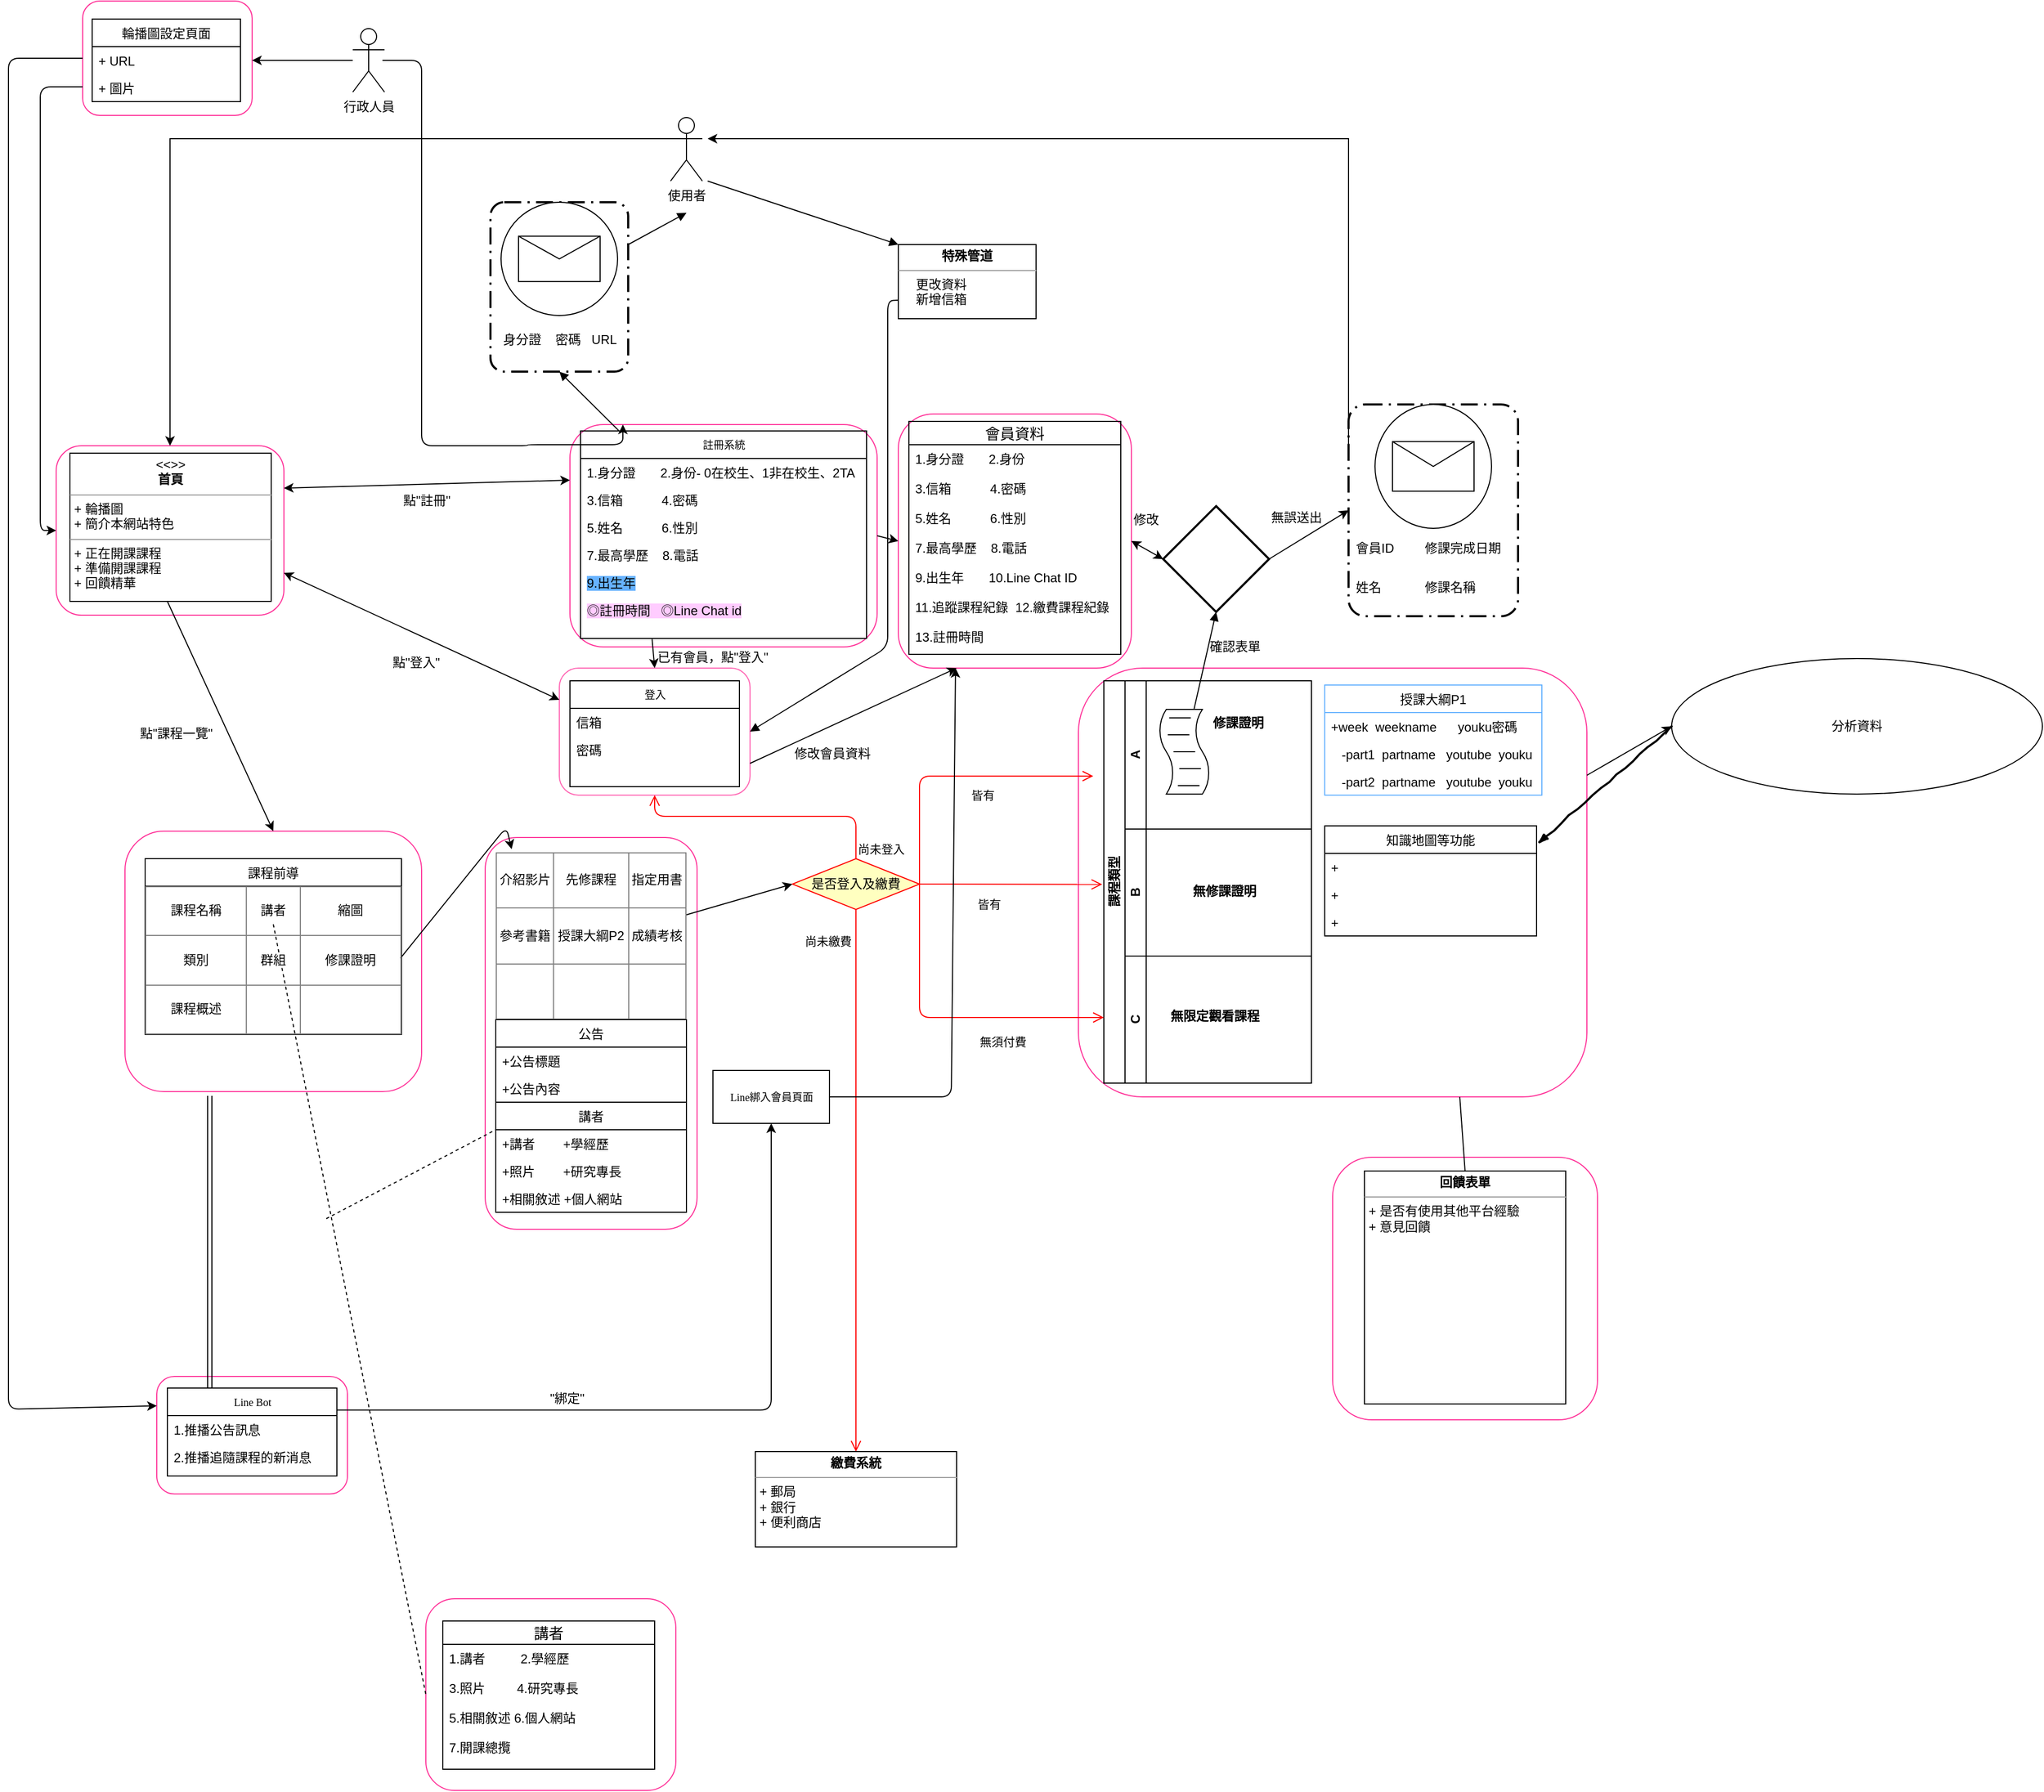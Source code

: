 <mxfile version="10.7.4" type="github"><diagram name="Page-1" id="c4acf3e9-155e-7222-9cf6-157b1a14988f"><mxGraphModel dx="1634" dy="1864" grid="1" gridSize="10" guides="1" tooltips="1" connect="1" arrows="1" fold="1" page="1" pageScale="1" pageWidth="850" pageHeight="1100" background="#ffffff" math="0" shadow="0"><root><mxCell id="0"/><mxCell id="1" parent="0"/><mxCell id="_BcGwgqJEDk_Luy-8QPr-212" value="" style="rounded=1;whiteSpace=wrap;html=1;strokeColor=#FF3399;fillColor=#FFFFFF;" vertex="1" parent="1"><mxGeometry x="850" y="10" width="220" height="240" as="geometry"/></mxCell><mxCell id="_BcGwgqJEDk_Luy-8QPr-211" value="" style="rounded=1;whiteSpace=wrap;html=1;strokeColor=#FF66B3;fillColor=#FFFFFF;" vertex="1" parent="1"><mxGeometry x="530" y="250" width="180" height="120" as="geometry"/></mxCell><mxCell id="_BcGwgqJEDk_Luy-8QPr-194" value="" style="rounded=1;whiteSpace=wrap;html=1;strokeColor=#FF3399;fillColor=#FFFFFF;" vertex="1" parent="1"><mxGeometry x="150" y="919" width="180" height="111" as="geometry"/></mxCell><mxCell id="_BcGwgqJEDk_Luy-8QPr-193" value="" style="rounded=1;whiteSpace=wrap;html=1;strokeColor=#FF3399;fillColor=#FFFFFF;" vertex="1" parent="1"><mxGeometry x="80" y="-380" width="160" height="108" as="geometry"/></mxCell><mxCell id="_BcGwgqJEDk_Luy-8QPr-192" value="" style="rounded=1;whiteSpace=wrap;html=1;strokeColor=#FF3399;fillColor=#FFFFFF;" vertex="1" parent="1"><mxGeometry x="1260" y="712" width="250" height="248" as="geometry"/></mxCell><mxCell id="_BcGwgqJEDk_Luy-8QPr-191" value="" style="rounded=1;whiteSpace=wrap;html=1;strokeColor=#FF3399;fillColor=#FFFFFF;" vertex="1" parent="1"><mxGeometry x="540" y="20" width="290" height="210" as="geometry"/></mxCell><mxCell id="_BcGwgqJEDk_Luy-8QPr-179" value="" style="rounded=1;whiteSpace=wrap;html=1;strokeColor=#FF3399;fillColor=#FFFFFF;" vertex="1" parent="1"><mxGeometry x="55" y="40" width="215" height="160" as="geometry"/></mxCell><mxCell id="_BcGwgqJEDk_Luy-8QPr-178" value="" style="rounded=1;whiteSpace=wrap;html=1;strokeColor=#FF3399;fillColor=#FFFFFF;" vertex="1" parent="1"><mxGeometry x="404" y="1129" width="236" height="181" as="geometry"/></mxCell><mxCell id="_BcGwgqJEDk_Luy-8QPr-172" value="" style="rounded=1;whiteSpace=wrap;html=1;strokeColor=#FF3399;fillColor=#FFFFFF;" vertex="1" parent="1"><mxGeometry x="120" y="404" width="280" height="246" as="geometry"/></mxCell><mxCell id="_BcGwgqJEDk_Luy-8QPr-170" value="" style="rounded=1;whiteSpace=wrap;html=1;strokeColor=#FF3399;fillColor=#FFFFFF;" vertex="1" parent="1"><mxGeometry x="460" y="410" width="200" height="370" as="geometry"/></mxCell><mxCell id="_BcGwgqJEDk_Luy-8QPr-156" value="" style="rounded=1;whiteSpace=wrap;html=1;strokeColor=#FF3399;fillColor=#FFFFFF;" vertex="1" parent="1"><mxGeometry x="1020" y="250" width="480" height="405" as="geometry"/></mxCell><mxCell id="_BcGwgqJEDk_Luy-8QPr-84" style="edgeStyle=orthogonalEdgeStyle;rounded=0;orthogonalLoop=1;jettySize=auto;html=1;exitX=0;exitY=0.25;exitDx=0;exitDy=0;" edge="1" parent="1" source="_BcGwgqJEDk_Luy-8QPr-41"><mxGeometry relative="1" as="geometry"><mxPoint x="670" y="-250" as="targetPoint"/><Array as="points"><mxPoint x="1275" y="-250"/><mxPoint x="670" y="-250"/></Array></mxGeometry></mxCell><mxCell id="_BcGwgqJEDk_Luy-8QPr-41" value="" style="rounded=1;arcSize=10;dashed=1;strokeColor=#000000;fillColor=none;gradientColor=none;dashPattern=8 3 1 3;strokeWidth=2;" vertex="1" parent="1"><mxGeometry x="1275" y="1" width="160" height="200" as="geometry"/></mxCell><mxCell id="17acba5748e5396b-30" value="登入" style="swimlane;html=1;fontStyle=0;childLayout=stackLayout;horizontal=1;startSize=26;fillColor=none;horizontalStack=0;resizeParent=1;resizeLast=0;collapsible=1;marginBottom=0;swimlaneFillColor=#ffffff;rounded=0;shadow=0;comic=0;labelBackgroundColor=none;strokeColor=#000000;strokeWidth=1;fontFamily=Verdana;fontSize=10;fontColor=#000000;align=center;" parent="1" vertex="1"><mxGeometry x="540" y="262" width="160" height="100" as="geometry"/></mxCell><mxCell id="17acba5748e5396b-31" value="信箱" style="text;html=1;strokeColor=none;fillColor=none;align=left;verticalAlign=top;spacingLeft=4;spacingRight=4;whiteSpace=wrap;overflow=hidden;rotatable=0;points=[[0,0.5],[1,0.5]];portConstraint=eastwest;" parent="17acba5748e5396b-30" vertex="1"><mxGeometry y="26" width="160" height="26" as="geometry"/></mxCell><mxCell id="17acba5748e5396b-32" value="密碼" style="text;html=1;strokeColor=none;fillColor=none;align=left;verticalAlign=top;spacingLeft=4;spacingRight=4;whiteSpace=wrap;overflow=hidden;rotatable=0;points=[[0,0.5],[1,0.5]];portConstraint=eastwest;" parent="17acba5748e5396b-30" vertex="1"><mxGeometry y="52" width="160" height="26" as="geometry"/></mxCell><mxCell id="5d2195bd80daf111-5" value="Line Bot" style="swimlane;html=1;fontStyle=0;childLayout=stackLayout;horizontal=1;startSize=26;fillColor=none;horizontalStack=0;resizeParent=1;resizeLast=0;collapsible=1;marginBottom=0;swimlaneFillColor=#ffffff;rounded=0;shadow=0;comic=0;labelBackgroundColor=none;strokeColor=#000000;strokeWidth=1;fontFamily=Verdana;fontSize=10;fontColor=#000000;align=center;" parent="1" vertex="1"><mxGeometry x="160" y="930" width="160" height="83" as="geometry"/></mxCell><mxCell id="5d2195bd80daf111-6" value="1.推播公告訊息" style="text;html=1;strokeColor=none;fillColor=none;align=left;verticalAlign=top;spacingLeft=4;spacingRight=4;whiteSpace=wrap;overflow=hidden;rotatable=0;points=[[0,0.5],[1,0.5]];portConstraint=eastwest;" parent="5d2195bd80daf111-5" vertex="1"><mxGeometry y="26" width="160" height="26" as="geometry"/></mxCell><mxCell id="5d2195bd80daf111-7" value="2.推播追隨課程的新消息" style="text;html=1;strokeColor=none;fillColor=none;align=left;verticalAlign=top;spacingLeft=4;spacingRight=4;whiteSpace=wrap;overflow=hidden;rotatable=0;points=[[0,0.5],[1,0.5]];portConstraint=eastwest;" parent="5d2195bd80daf111-5" vertex="1"><mxGeometry y="52" width="160" height="26" as="geometry"/></mxCell><mxCell id="5d2195bd80daf111-14" value="Line綁入會員頁面&lt;br&gt;" style="html=1;rounded=0;shadow=0;comic=0;labelBackgroundColor=none;strokeColor=#000000;strokeWidth=1;fillColor=#ffffff;fontFamily=Verdana;fontSize=10;fontColor=#000000;align=center;" parent="1" vertex="1"><mxGeometry x="675" y="630" width="110" height="50" as="geometry"/></mxCell><mxCell id="5d2195bd80daf111-15" value="&lt;p style=&quot;margin: 0px ; margin-top: 4px ; text-align: center&quot;&gt;&lt;b&gt;回饋表單&lt;/b&gt;&lt;/p&gt;&lt;hr size=&quot;1&quot;&gt;&lt;p style=&quot;margin: 0px ; margin-left: 4px&quot;&gt;+ 是否有使用其他平台經驗&lt;br&gt;+ 意見回饋&lt;/p&gt;" style="verticalAlign=top;align=left;overflow=fill;fontSize=12;fontFamily=Helvetica;html=1;rounded=0;shadow=0;comic=0;labelBackgroundColor=none;strokeColor=#000000;strokeWidth=1;fillColor=#ffffff;" parent="1" vertex="1"><mxGeometry x="1290" y="725" width="190" height="220" as="geometry"/></mxCell><mxCell id="5d2195bd80daf111-18" value="&lt;p style=&quot;margin: 0px ; margin-top: 4px ; text-align: center&quot;&gt;&lt;i&gt;&amp;lt;&amp;lt;&amp;gt;&amp;gt;&lt;/i&gt;&lt;br&gt;&lt;b&gt;首頁&lt;/b&gt;&lt;/p&gt;&lt;hr size=&quot;1&quot;&gt;&lt;p style=&quot;margin: 0px ; margin-left: 4px&quot;&gt;+ 輪播圖&lt;br&gt;+ 簡介本網站特色&lt;/p&gt;&lt;hr size=&quot;1&quot;&gt;&lt;p style=&quot;margin: 0px ; margin-left: 4px&quot;&gt;+ 正在開課課程&lt;/p&gt;&lt;p style=&quot;margin: 0px ; margin-left: 4px&quot;&gt;+ 準備開課課程&lt;/p&gt;&lt;p style=&quot;margin: 0px ; margin-left: 4px&quot;&gt;+ 回饋精華&lt;/p&gt;" style="verticalAlign=top;align=left;overflow=fill;fontSize=12;fontFamily=Helvetica;html=1;rounded=0;shadow=0;comic=0;labelBackgroundColor=none;strokeColor=#000000;strokeWidth=1;fillColor=#ffffff;" parent="1" vertex="1"><mxGeometry x="68" y="47" width="190" height="140" as="geometry"/></mxCell><mxCell id="JowN_xCWjW7Du_qrKnBl-1" value="註冊系統" style="swimlane;html=1;fontStyle=0;childLayout=stackLayout;horizontal=1;startSize=26;fillColor=none;horizontalStack=0;resizeParent=1;resizeLast=0;collapsible=1;marginBottom=0;swimlaneFillColor=#ffffff;rounded=0;shadow=0;comic=0;labelBackgroundColor=none;strokeColor=#000000;strokeWidth=1;fontFamily=Verdana;fontSize=10;fontColor=#000000;align=center;" parent="1" vertex="1"><mxGeometry x="550" y="26" width="270" height="196" as="geometry"/></mxCell><mxCell id="JowN_xCWjW7Du_qrKnBl-2" value="1.身分證&amp;nbsp; &amp;nbsp; &amp;nbsp; &amp;nbsp;2.身份- 0在校生、1非在校生、2TA&amp;nbsp; &amp;nbsp;&amp;nbsp;" style="text;html=1;strokeColor=none;fillColor=none;align=left;verticalAlign=top;spacingLeft=4;spacingRight=4;whiteSpace=wrap;overflow=hidden;rotatable=0;points=[[0,0.5],[1,0.5]];portConstraint=eastwest;" parent="JowN_xCWjW7Du_qrKnBl-1" vertex="1"><mxGeometry y="26" width="270" height="26" as="geometry"/></mxCell><mxCell id="JowN_xCWjW7Du_qrKnBl-3" value="3.信箱&amp;nbsp; &amp;nbsp; &amp;nbsp; &amp;nbsp; &amp;nbsp; &amp;nbsp;4.密碼" style="text;html=1;strokeColor=none;fillColor=none;align=left;verticalAlign=top;spacingLeft=4;spacingRight=4;whiteSpace=wrap;overflow=hidden;rotatable=0;points=[[0,0.5],[1,0.5]];portConstraint=eastwest;" parent="JowN_xCWjW7Du_qrKnBl-1" vertex="1"><mxGeometry y="52" width="270" height="26" as="geometry"/></mxCell><mxCell id="JowN_xCWjW7Du_qrKnBl-4" value="5.姓名&amp;nbsp; &amp;nbsp; &amp;nbsp; &amp;nbsp; &amp;nbsp; &amp;nbsp;6.性別" style="text;html=1;strokeColor=none;fillColor=none;align=left;verticalAlign=top;spacingLeft=4;spacingRight=4;whiteSpace=wrap;overflow=hidden;rotatable=0;points=[[0,0.5],[1,0.5]];portConstraint=eastwest;" parent="JowN_xCWjW7Du_qrKnBl-1" vertex="1"><mxGeometry y="78" width="270" height="26" as="geometry"/></mxCell><mxCell id="JowN_xCWjW7Du_qrKnBl-5" value="7.最高學歷&amp;nbsp; &amp;nbsp; 8.電話" style="text;html=1;strokeColor=none;fillColor=none;align=left;verticalAlign=top;spacingLeft=4;spacingRight=4;whiteSpace=wrap;overflow=hidden;rotatable=0;points=[[0,0.5],[1,0.5]];portConstraint=eastwest;" parent="JowN_xCWjW7Du_qrKnBl-1" vertex="1"><mxGeometry y="104" width="270" height="26" as="geometry"/></mxCell><mxCell id="JowN_xCWjW7Du_qrKnBl-6" value="&lt;span style=&quot;background-color: rgb(102 , 178 , 255)&quot;&gt;9.出生年&lt;/span&gt;" style="text;html=1;strokeColor=none;fillColor=none;align=left;verticalAlign=top;spacingLeft=4;spacingRight=4;whiteSpace=wrap;overflow=hidden;rotatable=0;points=[[0,0.5],[1,0.5]];portConstraint=eastwest;" parent="JowN_xCWjW7Du_qrKnBl-1" vertex="1"><mxGeometry y="130" width="270" height="26" as="geometry"/></mxCell><mxCell id="_BcGwgqJEDk_Luy-8QPr-115" value="&lt;span style=&quot;background-color: rgb(255 , 204 , 255)&quot;&gt;◎註冊時間&amp;nbsp; &amp;nbsp;◎Line Chat id&lt;/span&gt;" style="text;html=1;strokeColor=none;fillColor=none;align=left;verticalAlign=top;spacingLeft=4;spacingRight=4;whiteSpace=wrap;overflow=hidden;rotatable=0;points=[[0,0.5],[1,0.5]];portConstraint=eastwest;" vertex="1" parent="JowN_xCWjW7Du_qrKnBl-1"><mxGeometry y="156" width="270" height="26" as="geometry"/></mxCell><mxCell id="JowN_xCWjW7Du_qrKnBl-10" value="" style="endArrow=classic;startArrow=classic;html=1;entryX=0;entryY=0.25;entryDx=0;entryDy=0;exitX=1;exitY=0.25;exitDx=0;exitDy=0;" parent="1" source="_BcGwgqJEDk_Luy-8QPr-179" target="_BcGwgqJEDk_Luy-8QPr-191" edge="1"><mxGeometry width="50" height="50" relative="1" as="geometry"><mxPoint x="350" y="80" as="sourcePoint"/><mxPoint x="70" y="1100" as="targetPoint"/></mxGeometry></mxCell><UserObject label="點&quot;註冊&quot;&lt;br&gt;" placeholders="1" name="Variable" id="JowN_xCWjW7Du_qrKnBl-11"><mxCell style="text;html=1;strokeColor=none;fillColor=none;align=center;verticalAlign=middle;whiteSpace=wrap;overflow=hidden;" parent="1" vertex="1"><mxGeometry x="365" y="82" width="80" height="20" as="geometry"/></mxCell></UserObject><mxCell id="JowN_xCWjW7Du_qrKnBl-15" value="" style="endArrow=classic;html=1;exitX=0.25;exitY=1;exitDx=0;exitDy=0;" parent="1" source="JowN_xCWjW7Du_qrKnBl-1" edge="1"><mxGeometry width="50" height="50" relative="1" as="geometry"><mxPoint x="20" y="1150" as="sourcePoint"/><mxPoint x="620" y="250" as="targetPoint"/></mxGeometry></mxCell><mxCell id="JowN_xCWjW7Du_qrKnBl-16" value="已有會員，點&quot;登入&quot;" style="text;html=1;strokeColor=none;fillColor=none;align=center;verticalAlign=middle;whiteSpace=wrap;rounded=0;" parent="1" vertex="1"><mxGeometry x="620" y="230" width="110" height="20" as="geometry"/></mxCell><mxCell id="JowN_xCWjW7Du_qrKnBl-18" value="" style="endArrow=classic;startArrow=classic;html=1;exitX=1;exitY=0.75;exitDx=0;exitDy=0;entryX=0;entryY=0.25;entryDx=0;entryDy=0;" parent="1" source="_BcGwgqJEDk_Luy-8QPr-179" target="_BcGwgqJEDk_Luy-8QPr-211" edge="1"><mxGeometry width="50" height="50" relative="1" as="geometry"><mxPoint x="20" y="1180" as="sourcePoint"/><mxPoint x="70" y="1130" as="targetPoint"/></mxGeometry></mxCell><mxCell id="JowN_xCWjW7Du_qrKnBl-20" value="點&quot;登入&quot;" style="text;html=1;strokeColor=none;fillColor=none;align=center;verticalAlign=middle;whiteSpace=wrap;rounded=0;" parent="1" vertex="1"><mxGeometry x="365" y="235" width="60" height="20" as="geometry"/></mxCell><mxCell id="JowN_xCWjW7Du_qrKnBl-24" value="" style="endArrow=classic;html=1;entryX=0.5;entryY=0;entryDx=0;entryDy=0;" parent="1" target="_BcGwgqJEDk_Luy-8QPr-172" edge="1"><mxGeometry width="50" height="50" relative="1" as="geometry"><mxPoint x="160" y="187" as="sourcePoint"/><mxPoint x="260" y="410" as="targetPoint"/><Array as="points"/></mxGeometry></mxCell><mxCell id="JowN_xCWjW7Du_qrKnBl-25" value="點&quot;課程一覽&quot;" style="text;html=1;strokeColor=none;fillColor=none;align=center;verticalAlign=middle;whiteSpace=wrap;rounded=0;" parent="1" vertex="1"><mxGeometry x="130" y="299.5" width="77" height="24" as="geometry"/></mxCell><mxCell id="nzOvmbvt-JBbvhhhWpB7-2" value="課程類型&lt;br&gt;" style="swimlane;html=1;childLayout=stackLayout;resizeParent=1;resizeParentMax=0;horizontal=0;startSize=20;horizontalStack=0;" parent="1" vertex="1"><mxGeometry x="1044" y="262" width="196" height="380" as="geometry"/></mxCell><mxCell id="nzOvmbvt-JBbvhhhWpB7-3" value="A" style="swimlane;html=1;startSize=20;horizontal=0;" parent="nzOvmbvt-JBbvhhhWpB7-2" vertex="1"><mxGeometry x="20" width="176" height="140" as="geometry"/></mxCell><mxCell id="_BcGwgqJEDk_Luy-8QPr-35" value="" style="shape=mxgraph.bpmn.script_task;html=1;outlineConnect=0;" vertex="1" parent="nzOvmbvt-JBbvhhhWpB7-3"><mxGeometry x="31" y="27" width="50" height="80" as="geometry"/></mxCell><mxCell id="_BcGwgqJEDk_Luy-8QPr-36" value="&lt;b&gt;修課證明&lt;/b&gt;" style="text;html=1;resizable=0;points=[];autosize=1;align=left;verticalAlign=top;spacingTop=-4;" vertex="1" parent="nzOvmbvt-JBbvhhhWpB7-3"><mxGeometry x="81" y="29.5" width="60" height="20" as="geometry"/></mxCell><mxCell id="nzOvmbvt-JBbvhhhWpB7-4" value="B&lt;br&gt;" style="swimlane;html=1;startSize=20;horizontal=0;" parent="nzOvmbvt-JBbvhhhWpB7-2" vertex="1"><mxGeometry x="20" y="140" width="176" height="120" as="geometry"/></mxCell><mxCell id="_BcGwgqJEDk_Luy-8QPr-37" value="&lt;b&gt;無修課證明&lt;/b&gt;" style="text;html=1;" vertex="1" parent="nzOvmbvt-JBbvhhhWpB7-4"><mxGeometry x="62" y="45" width="70" height="30" as="geometry"/></mxCell><mxCell id="nzOvmbvt-JBbvhhhWpB7-5" value="C&lt;br&gt;" style="swimlane;html=1;startSize=20;horizontal=0;" parent="nzOvmbvt-JBbvhhhWpB7-2" vertex="1"><mxGeometry x="20" y="260" width="176" height="120" as="geometry"><mxRectangle x="20" y="240" width="460" height="30" as="alternateBounds"/></mxGeometry></mxCell><mxCell id="_BcGwgqJEDk_Luy-8QPr-38" value="&lt;b&gt;無限定觀看課程&lt;/b&gt;" style="text;html=1;resizable=0;points=[];autosize=1;align=left;verticalAlign=top;spacingTop=-4;" vertex="1" parent="nzOvmbvt-JBbvhhhWpB7-5"><mxGeometry x="41" y="47" width="100" height="20" as="geometry"/></mxCell><mxCell id="_BcGwgqJEDk_Luy-8QPr-1" value="是否登入及繳費" style="rhombus;whiteSpace=wrap;html=1;fillColor=#ffffc0;strokeColor=#ff0000;" vertex="1" parent="1"><mxGeometry x="750" y="430" width="120" height="48" as="geometry"/></mxCell><mxCell id="_BcGwgqJEDk_Luy-8QPr-2" value="尚未登入" style="edgeStyle=orthogonalEdgeStyle;html=1;align=left;verticalAlign=bottom;endArrow=open;endSize=8;strokeColor=#ff0000;exitX=0.5;exitY=0;exitDx=0;exitDy=0;entryX=0.5;entryY=1;entryDx=0;entryDy=0;" edge="1" source="_BcGwgqJEDk_Luy-8QPr-1" parent="1" target="_BcGwgqJEDk_Luy-8QPr-211"><mxGeometry x="-1" relative="1" as="geometry"><mxPoint x="600" y="350" as="targetPoint"/><Array as="points"><mxPoint x="810" y="390"/><mxPoint x="620" y="390"/></Array></mxGeometry></mxCell><mxCell id="_BcGwgqJEDk_Luy-8QPr-3" value="皆有" style="edgeStyle=orthogonalEdgeStyle;html=1;align=left;verticalAlign=top;endArrow=open;endSize=8;strokeColor=#ff0000;entryX=-0.008;entryY=0.506;entryDx=0;entryDy=0;entryPerimeter=0;exitX=1;exitY=0.5;exitDx=0;exitDy=0;" edge="1" source="_BcGwgqJEDk_Luy-8QPr-1" parent="1" target="nzOvmbvt-JBbvhhhWpB7-2"><mxGeometry x="-0.383" y="-6" relative="1" as="geometry"><mxPoint x="90" y="808" as="targetPoint"/><Array as="points"><mxPoint x="870" y="454"/></Array><mxPoint as="offset"/></mxGeometry></mxCell><mxCell id="_BcGwgqJEDk_Luy-8QPr-12" value="" style="endArrow=classic;html=1;entryX=0.25;entryY=0;entryDx=0;entryDy=0;exitX=1;exitY=0.25;exitDx=0;exitDy=0;" edge="1" parent="1"><mxGeometry width="50" height="50" relative="1" as="geometry"><mxPoint x="380" y="524" as="sourcePoint"/><mxPoint x="485" y="421" as="targetPoint"/><Array as="points"><mxPoint x="480" y="400"/></Array></mxGeometry></mxCell><mxCell id="_BcGwgqJEDk_Luy-8QPr-17" value="" style="edgeStyle=segmentEdgeStyle;endArrow=classic;html=1;exitX=1;exitY=0.25;exitDx=0;exitDy=0;entryX=0.5;entryY=1;entryDx=0;entryDy=0;" edge="1" parent="1" source="5d2195bd80daf111-5" target="5d2195bd80daf111-14"><mxGeometry width="50" height="50" relative="1" as="geometry"><mxPoint x="70" y="1630" as="sourcePoint"/><mxPoint x="120" y="1580" as="targetPoint"/></mxGeometry></mxCell><mxCell id="_BcGwgqJEDk_Luy-8QPr-18" value="&quot;綁定&quot;" style="text;html=1;strokeColor=none;fillColor=none;align=center;verticalAlign=middle;whiteSpace=wrap;rounded=0;" vertex="1" parent="1"><mxGeometry x="515" y="930" width="45" height="20" as="geometry"/></mxCell><mxCell id="_BcGwgqJEDk_Luy-8QPr-21" value="" style="shape=link;html=1;entryX=0.25;entryY=0;entryDx=0;entryDy=0;" edge="1" parent="1" target="5d2195bd80daf111-5"><mxGeometry width="100" relative="1" as="geometry"><mxPoint x="200" y="654" as="sourcePoint"/><mxPoint x="170" y="1580" as="targetPoint"/></mxGeometry></mxCell><mxCell id="_BcGwgqJEDk_Luy-8QPr-24" value="" style="endArrow=classic;html=1;exitX=1;exitY=0.25;exitDx=0;exitDy=0;entryX=0;entryY=0.5;entryDx=0;entryDy=0;" edge="1" parent="1" target="_BcGwgqJEDk_Luy-8QPr-1"><mxGeometry width="50" height="50" relative="1" as="geometry"><mxPoint x="650" y="483" as="sourcePoint"/><mxPoint x="1450" y="452" as="targetPoint"/></mxGeometry></mxCell><mxCell id="_BcGwgqJEDk_Luy-8QPr-34" value="" style="shape=mxgraph.bpmn.shape;html=1;verticalLabelPosition=bottom;labelBackgroundColor=#ffffff;verticalAlign=top;align=center;perimeter=ellipsePerimeter;outlineConnect=0;outline=eventInt;symbol=message;" vertex="1" parent="1"><mxGeometry x="1300" y="1" width="110" height="117" as="geometry"/></mxCell><mxCell id="_BcGwgqJEDk_Luy-8QPr-39" value="" style="endArrow=block;endFill=1;endSize=6;html=1;entryX=0.5;entryY=1;entryDx=0;entryDy=0;entryPerimeter=0;" edge="1" parent="1" source="_BcGwgqJEDk_Luy-8QPr-35" target="_BcGwgqJEDk_Luy-8QPr-61"><mxGeometry width="100" relative="1" as="geometry"><mxPoint x="680" y="880" as="sourcePoint"/><mxPoint x="1160" y="200" as="targetPoint"/></mxGeometry></mxCell><mxCell id="_BcGwgqJEDk_Luy-8QPr-40" value="會員ID&lt;br&gt;" style="text;html=1;resizable=0;points=[];autosize=1;align=left;verticalAlign=top;spacingTop=-4;" vertex="1" parent="1"><mxGeometry x="1280" y="127" width="50" height="20" as="geometry"/></mxCell><mxCell id="_BcGwgqJEDk_Luy-8QPr-42" value="姓名" style="text;html=1;resizable=0;points=[];autosize=1;align=left;verticalAlign=top;spacingTop=-4;" vertex="1" parent="1"><mxGeometry x="1280" y="164" width="40" height="20" as="geometry"/></mxCell><mxCell id="_BcGwgqJEDk_Luy-8QPr-43" value="修課完成日期" style="text;html=1;resizable=0;points=[];autosize=1;align=left;verticalAlign=top;spacingTop=-4;" vertex="1" parent="1"><mxGeometry x="1345" y="127" width="90" height="20" as="geometry"/></mxCell><mxCell id="_BcGwgqJEDk_Luy-8QPr-44" value="修課名稱" style="text;html=1;resizable=0;points=[];autosize=1;align=left;verticalAlign=top;spacingTop=-4;" vertex="1" parent="1"><mxGeometry x="1345" y="164" width="60" height="20" as="geometry"/></mxCell><mxCell id="_BcGwgqJEDk_Luy-8QPr-45" value="尚未繳費" style="edgeStyle=orthogonalEdgeStyle;html=1;align=left;verticalAlign=top;endArrow=open;endSize=8;strokeColor=#ff0000;exitX=0.5;exitY=1;exitDx=0;exitDy=0;entryX=0.5;entryY=0;entryDx=0;entryDy=0;" edge="1" parent="1" source="_BcGwgqJEDk_Luy-8QPr-1" target="_BcGwgqJEDk_Luy-8QPr-49"><mxGeometry x="-0.935" y="-50" relative="1" as="geometry"><mxPoint x="810" y="752" as="targetPoint"/><mxPoint x="880" y="454" as="sourcePoint"/><mxPoint as="offset"/></mxGeometry></mxCell><mxCell id="_BcGwgqJEDk_Luy-8QPr-47" value="無須付費" style="edgeStyle=orthogonalEdgeStyle;html=1;align=left;verticalAlign=top;endArrow=open;endSize=8;strokeColor=#ff0000;exitX=1;exitY=0.5;exitDx=0;exitDy=0;" edge="1" parent="1" source="_BcGwgqJEDk_Luy-8QPr-1" target="nzOvmbvt-JBbvhhhWpB7-2"><mxGeometry x="-0.131" y="51" relative="1" as="geometry"><mxPoint x="840" y="590" as="targetPoint"/><mxPoint x="880" y="454" as="sourcePoint"/><Array as="points"><mxPoint x="870" y="580"/></Array><mxPoint x="50" y="61" as="offset"/></mxGeometry></mxCell><mxCell id="_BcGwgqJEDk_Luy-8QPr-48" value="皆有" style="edgeStyle=orthogonalEdgeStyle;html=1;align=left;verticalAlign=top;endArrow=open;endSize=8;strokeColor=#ff0000;exitX=1;exitY=0.5;exitDx=0;exitDy=0;" edge="1" parent="1" source="_BcGwgqJEDk_Luy-8QPr-1"><mxGeometry x="0.122" y="-5" relative="1" as="geometry"><mxPoint x="1034" y="352" as="targetPoint"/><mxPoint x="880" y="454" as="sourcePoint"/><Array as="points"><mxPoint x="870" y="352"/><mxPoint x="1034" y="352"/></Array><mxPoint as="offset"/></mxGeometry></mxCell><mxCell id="_BcGwgqJEDk_Luy-8QPr-49" value="&lt;p style=&quot;margin: 0px ; margin-top: 4px ; text-align: center&quot;&gt;&lt;b&gt;繳費系統&lt;/b&gt;&lt;/p&gt;&lt;hr size=&quot;1&quot;&gt;&lt;p style=&quot;margin: 0px ; margin-left: 4px&quot;&gt;+ 郵局&lt;br&gt;+ 銀行&lt;/p&gt;&lt;p style=&quot;margin: 0px ; margin-left: 4px&quot;&gt;+ 便利商店&lt;br&gt;&lt;br&gt;&lt;/p&gt;" style="verticalAlign=top;align=left;overflow=fill;fontSize=12;fontFamily=Helvetica;html=1;" vertex="1" parent="1"><mxGeometry x="715" y="990" width="190" height="90" as="geometry"/></mxCell><mxCell id="_BcGwgqJEDk_Luy-8QPr-57" value="確認表單" style="text;html=1;resizable=0;points=[];autosize=1;align=left;verticalAlign=top;spacingTop=-4;" vertex="1" parent="1"><mxGeometry x="1142" y="220" width="60" height="20" as="geometry"/></mxCell><mxCell id="_BcGwgqJEDk_Luy-8QPr-61" value="" style="strokeWidth=2;html=1;shape=mxgraph.flowchart.decision;whiteSpace=wrap;" vertex="1" parent="1"><mxGeometry x="1100" y="97" width="100" height="100" as="geometry"/></mxCell><mxCell id="_BcGwgqJEDk_Luy-8QPr-62" value="" style="endArrow=classic;startArrow=classic;html=1;entryX=0;entryY=0.5;entryDx=0;entryDy=0;entryPerimeter=0;exitX=1;exitY=0.5;exitDx=0;exitDy=0;" edge="1" parent="1" source="_BcGwgqJEDk_Luy-8QPr-212" target="_BcGwgqJEDk_Luy-8QPr-61"><mxGeometry width="50" height="50" relative="1" as="geometry"><mxPoint x="1090" y="50" as="sourcePoint"/><mxPoint x="680" y="880" as="targetPoint"/></mxGeometry></mxCell><mxCell id="_BcGwgqJEDk_Luy-8QPr-63" value="會員資料" style="swimlane;fontStyle=0;childLayout=stackLayout;horizontal=1;startSize=22;fillColor=none;horizontalStack=0;resizeParent=1;resizeParentMax=0;resizeLast=0;collapsible=1;marginBottom=0;swimlaneFillColor=#ffffff;align=center;fontSize=14;" vertex="1" parent="1"><mxGeometry x="860" y="17" width="200" height="220" as="geometry"/></mxCell><mxCell id="_BcGwgqJEDk_Luy-8QPr-65" value="1.身分證       2.身份&#10;&#10;3.信箱           4.密碼&#10;&#10;5.姓名           6.性別&#10;&#10;7.最高學歷    8.電話&#10;&#10;9.出生年       10.Line Chat ID&#10;&#10;11.追蹤課程紀錄  12.繳費課程紀錄&#10;&#10;13.註冊時間&#10;" style="text;strokeColor=none;fillColor=none;spacingLeft=4;spacingRight=4;overflow=hidden;rotatable=0;points=[[0,0.5],[1,0.5]];portConstraint=eastwest;fontSize=12;" vertex="1" parent="_BcGwgqJEDk_Luy-8QPr-63"><mxGeometry y="22" width="200" height="198" as="geometry"/></mxCell><mxCell id="_BcGwgqJEDk_Luy-8QPr-69" value="修改" style="text;html=1;resizable=0;points=[];autosize=1;align=left;verticalAlign=top;spacingTop=-4;" vertex="1" parent="1"><mxGeometry x="1070" y="100" width="40" height="20" as="geometry"/></mxCell><mxCell id="_BcGwgqJEDk_Luy-8QPr-71" value="" style="endArrow=classic;html=1;exitX=1;exitY=0.5;exitDx=0;exitDy=0;exitPerimeter=0;entryX=0;entryY=0.5;entryDx=0;entryDy=0;" edge="1" parent="1" source="_BcGwgqJEDk_Luy-8QPr-61" target="_BcGwgqJEDk_Luy-8QPr-41"><mxGeometry width="50" height="50" relative="1" as="geometry"><mxPoint x="240" y="930" as="sourcePoint"/><mxPoint x="290" y="880" as="targetPoint"/></mxGeometry></mxCell><mxCell id="_BcGwgqJEDk_Luy-8QPr-72" value="無誤送出" style="text;html=1;resizable=0;points=[];autosize=1;align=left;verticalAlign=top;spacingTop=-4;" vertex="1" parent="1"><mxGeometry x="1200" y="98" width="60" height="20" as="geometry"/></mxCell><mxCell id="_BcGwgqJEDk_Luy-8QPr-82" style="edgeStyle=orthogonalEdgeStyle;rounded=0;orthogonalLoop=1;jettySize=auto;html=1;exitX=0;exitY=0.333;exitDx=0;exitDy=0;exitPerimeter=0;entryX=0.5;entryY=0;entryDx=0;entryDy=0;" edge="1" parent="1" source="_BcGwgqJEDk_Luy-8QPr-73" target="_BcGwgqJEDk_Luy-8QPr-179"><mxGeometry relative="1" as="geometry"><mxPoint x="635" y="-200" as="sourcePoint"/><mxPoint x="240" y="-50" as="targetPoint"/><Array as="points"><mxPoint x="163" y="-250"/></Array></mxGeometry></mxCell><mxCell id="_BcGwgqJEDk_Luy-8QPr-73" value="使用者" style="shape=umlActor;verticalLabelPosition=bottom;labelBackgroundColor=#ffffff;verticalAlign=top;html=1;outlineConnect=0;" vertex="1" parent="1"><mxGeometry x="635" y="-270" width="30" height="60" as="geometry"/></mxCell><mxCell id="_BcGwgqJEDk_Luy-8QPr-96" value="" style="edgeStyle=orthogonalEdgeStyle;rounded=0;orthogonalLoop=1;jettySize=auto;html=1;" edge="1" parent="1" source="_BcGwgqJEDk_Luy-8QPr-85"><mxGeometry relative="1" as="geometry"><mxPoint x="240" y="-324" as="targetPoint"/></mxGeometry></mxCell><mxCell id="_BcGwgqJEDk_Luy-8QPr-85" value="行政人員" style="shape=umlActor;verticalLabelPosition=bottom;labelBackgroundColor=#ffffff;verticalAlign=top;html=1;" vertex="1" parent="1"><mxGeometry x="335" y="-354" width="30" height="60" as="geometry"/></mxCell><mxCell id="_BcGwgqJEDk_Luy-8QPr-88" value="輪播圖設定頁面" style="swimlane;fontStyle=0;childLayout=stackLayout;horizontal=1;startSize=26;fillColor=none;horizontalStack=0;resizeParent=1;resizeParentMax=0;resizeLast=0;collapsible=1;marginBottom=0;" vertex="1" parent="1"><mxGeometry x="89" y="-363" width="140" height="78" as="geometry"/></mxCell><mxCell id="_BcGwgqJEDk_Luy-8QPr-90" value="+ URL" style="text;strokeColor=none;fillColor=none;align=left;verticalAlign=top;spacingLeft=4;spacingRight=4;overflow=hidden;rotatable=0;points=[[0,0.5],[1,0.5]];portConstraint=eastwest;" vertex="1" parent="_BcGwgqJEDk_Luy-8QPr-88"><mxGeometry y="26" width="140" height="26" as="geometry"/></mxCell><mxCell id="_BcGwgqJEDk_Luy-8QPr-91" value="+ 圖片" style="text;strokeColor=none;fillColor=none;align=left;verticalAlign=top;spacingLeft=4;spacingRight=4;overflow=hidden;rotatable=0;points=[[0,0.5],[1,0.5]];portConstraint=eastwest;" vertex="1" parent="_BcGwgqJEDk_Luy-8QPr-88"><mxGeometry y="52" width="140" height="26" as="geometry"/></mxCell><mxCell id="_BcGwgqJEDk_Luy-8QPr-101" value="" style="edgeStyle=elbowEdgeStyle;endArrow=classic;html=1;exitX=0;exitY=0.75;exitDx=0;exitDy=0;entryX=0;entryY=0.5;entryDx=0;entryDy=0;" edge="1" parent="1" source="_BcGwgqJEDk_Luy-8QPr-193" target="_BcGwgqJEDk_Luy-8QPr-179"><mxGeometry width="50" height="50" relative="1" as="geometry"><mxPoint x="18" y="-304" as="sourcePoint"/><mxPoint x="40" y="82" as="targetPoint"/><Array as="points"><mxPoint x="40" y="-130"/></Array></mxGeometry></mxCell><mxCell id="_BcGwgqJEDk_Luy-8QPr-103" value="" style="edgeStyle=segmentEdgeStyle;endArrow=classic;html=1;" edge="1" parent="1"><mxGeometry width="50" height="50" relative="1" as="geometry"><mxPoint x="363" y="-324" as="sourcePoint"/><mxPoint x="590" y="20" as="targetPoint"/><Array as="points"><mxPoint x="400" y="-324"/><mxPoint x="400" y="40"/><mxPoint x="500" y="40"/><mxPoint x="500" y="39"/></Array></mxGeometry></mxCell><mxCell id="_BcGwgqJEDk_Luy-8QPr-104" value="" style="rounded=1;arcSize=10;dashed=1;strokeColor=#000000;fillColor=none;gradientColor=none;dashPattern=8 3 1 3;strokeWidth=2;" vertex="1" parent="1"><mxGeometry x="465" y="-190" width="130" height="160" as="geometry"/></mxCell><mxCell id="_BcGwgqJEDk_Luy-8QPr-105" value="" style="shape=mxgraph.bpmn.shape;html=1;verticalLabelPosition=bottom;labelBackgroundColor=#ffffff;verticalAlign=top;align=center;perimeter=ellipsePerimeter;outlineConnect=0;outline=eventInt;symbol=message;" vertex="1" parent="1"><mxGeometry x="475" y="-190" width="110" height="107" as="geometry"/></mxCell><mxCell id="_BcGwgqJEDk_Luy-8QPr-108" value="" style="endArrow=block;endFill=1;endSize=6;html=1;exitX=1;exitY=0.25;exitDx=0;exitDy=0;" edge="1" parent="1" source="_BcGwgqJEDk_Luy-8QPr-104"><mxGeometry width="100" relative="1" as="geometry"><mxPoint x="160" y="1100" as="sourcePoint"/><mxPoint x="650" y="-180" as="targetPoint"/></mxGeometry></mxCell><mxCell id="_BcGwgqJEDk_Luy-8QPr-109" value="身分證&amp;nbsp; &amp;nbsp; 密碼&amp;nbsp; &amp;nbsp;URL" style="text;html=1;resizable=0;points=[];autosize=1;align=left;verticalAlign=top;spacingTop=-4;" vertex="1" parent="1"><mxGeometry x="475" y="-70" width="120" height="20" as="geometry"/></mxCell><mxCell id="_BcGwgqJEDk_Luy-8QPr-110" value="" style="endArrow=block;endFill=1;endSize=6;html=1;entryX=0.5;entryY=1;entryDx=0;entryDy=0;" edge="1" parent="1" source="JowN_xCWjW7Du_qrKnBl-1" target="_BcGwgqJEDk_Luy-8QPr-104"><mxGeometry width="100" relative="1" as="geometry"><mxPoint x="500" y="40" as="sourcePoint"/><mxPoint x="260" y="1100" as="targetPoint"/></mxGeometry></mxCell><mxCell id="_BcGwgqJEDk_Luy-8QPr-111" value="" style="endArrow=block;endFill=1;endSize=6;html=1;" edge="1" parent="1"><mxGeometry width="100" relative="1" as="geometry"><mxPoint x="670" y="-210" as="sourcePoint"/><mxPoint x="850" y="-150" as="targetPoint"/></mxGeometry></mxCell><mxCell id="_BcGwgqJEDk_Luy-8QPr-112" value="&lt;p style=&quot;margin: 0px ; margin-top: 4px ; text-align: center&quot;&gt;&lt;b&gt;特殊管道&lt;/b&gt;&lt;/p&gt;&lt;hr size=&quot;1&quot;&gt;&lt;div style=&quot;height: 2px&quot;&gt;&amp;nbsp; &amp;nbsp; &amp;nbsp;更改資料&lt;/div&gt;&lt;div style=&quot;height: 2px&quot;&gt;&lt;br&gt;&lt;/div&gt;&lt;div style=&quot;height: 2px&quot;&gt;&lt;br&gt;&lt;/div&gt;&lt;div style=&quot;height: 2px&quot;&gt;&lt;br&gt;&lt;/div&gt;&lt;div style=&quot;height: 2px&quot;&gt;&lt;br&gt;&lt;/div&gt;&lt;div style=&quot;height: 2px&quot;&gt;&lt;br&gt;&lt;/div&gt;&lt;div style=&quot;height: 2px&quot;&gt;&lt;br&gt;&lt;/div&gt;&lt;div style=&quot;height: 2px&quot;&gt;&amp;nbsp; &amp;nbsp; &amp;nbsp;新增信箱&lt;/div&gt;" style="verticalAlign=top;align=left;overflow=fill;fontSize=12;fontFamily=Helvetica;html=1;" vertex="1" parent="1"><mxGeometry x="850" y="-150" width="130" height="70" as="geometry"/></mxCell><mxCell id="_BcGwgqJEDk_Luy-8QPr-113" value="" style="endArrow=block;endFill=1;endSize=6;html=1;exitX=0;exitY=0.75;exitDx=0;exitDy=0;entryX=1;entryY=0.5;entryDx=0;entryDy=0;" edge="1" parent="1" source="_BcGwgqJEDk_Luy-8QPr-112" target="_BcGwgqJEDk_Luy-8QPr-211"><mxGeometry width="100" relative="1" as="geometry"><mxPoint x="160" y="1100" as="sourcePoint"/><mxPoint x="700" y="276" as="targetPoint"/><Array as="points"><mxPoint x="840" y="-97"/><mxPoint x="840" y="70"/><mxPoint x="840" y="230"/></Array></mxGeometry></mxCell><mxCell id="_BcGwgqJEDk_Luy-8QPr-143" value="&lt;table border=&quot;1&quot; width=&quot;100%&quot; style=&quot;width: 100% ; height: 100% ; border-collapse: collapse&quot;&gt;&lt;tbody&gt;&lt;tr&gt;&lt;td align=&quot;center&quot;&gt;介紹影片&lt;/td&gt;&lt;td align=&quot;center&quot;&gt;先修課程&lt;/td&gt;&lt;td align=&quot;center&quot;&gt;指定用書&lt;/td&gt;&lt;/tr&gt;&lt;tr&gt;&lt;td align=&quot;center&quot;&gt;參考書籍&lt;/td&gt;&lt;td align=&quot;center&quot;&gt;授課大綱P2&lt;/td&gt;&lt;td align=&quot;center&quot;&gt;成績考核&lt;/td&gt;&lt;/tr&gt;&lt;tr&gt;&lt;td align=&quot;center&quot;&gt;&lt;br&gt;&lt;/td&gt;&lt;td align=&quot;center&quot;&gt;&lt;br&gt;&lt;/td&gt;&lt;td align=&quot;center&quot;&gt;&lt;br&gt;&lt;/td&gt;&lt;/tr&gt;&lt;/tbody&gt;&lt;/table&gt;" style="text;html=1;strokeColor=none;fillColor=none;overflow=fill;" vertex="1" parent="1"><mxGeometry x="470" y="424" width="180" height="158" as="geometry"/></mxCell><mxCell id="_BcGwgqJEDk_Luy-8QPr-144" value="公告" style="swimlane;fontStyle=0;childLayout=stackLayout;horizontal=1;startSize=26;fillColor=none;horizontalStack=0;resizeParent=1;resizeParentMax=0;resizeLast=0;collapsible=1;marginBottom=0;strokeColor=#000000;" vertex="1" parent="1"><mxGeometry x="470" y="582" width="180" height="182" as="geometry"/></mxCell><mxCell id="_BcGwgqJEDk_Luy-8QPr-145" value="+公告標題" style="text;strokeColor=none;fillColor=none;align=left;verticalAlign=top;spacingLeft=4;spacingRight=4;overflow=hidden;rotatable=0;points=[[0,0.5],[1,0.5]];portConstraint=eastwest;" vertex="1" parent="_BcGwgqJEDk_Luy-8QPr-144"><mxGeometry y="26" width="180" height="26" as="geometry"/></mxCell><mxCell id="_BcGwgqJEDk_Luy-8QPr-146" value="+公告內容" style="text;strokeColor=none;fillColor=none;align=left;verticalAlign=top;spacingLeft=4;spacingRight=4;overflow=hidden;rotatable=0;points=[[0,0.5],[1,0.5]];portConstraint=eastwest;" vertex="1" parent="_BcGwgqJEDk_Luy-8QPr-144"><mxGeometry y="52" width="180" height="26" as="geometry"/></mxCell><mxCell id="_BcGwgqJEDk_Luy-8QPr-161" value="講者" style="swimlane;fontStyle=0;childLayout=stackLayout;horizontal=1;startSize=26;fillColor=none;horizontalStack=0;resizeParent=1;resizeParentMax=0;resizeLast=0;collapsible=1;marginBottom=0;strokeColor=#000000;" vertex="1" parent="_BcGwgqJEDk_Luy-8QPr-144"><mxGeometry y="78" width="180" height="104" as="geometry"/></mxCell><mxCell id="_BcGwgqJEDk_Luy-8QPr-162" value="+講者        +學經歷" style="text;strokeColor=none;fillColor=none;align=left;verticalAlign=top;spacingLeft=4;spacingRight=4;overflow=hidden;rotatable=0;points=[[0,0.5],[1,0.5]];portConstraint=eastwest;" vertex="1" parent="_BcGwgqJEDk_Luy-8QPr-161"><mxGeometry y="26" width="180" height="26" as="geometry"/></mxCell><mxCell id="_BcGwgqJEDk_Luy-8QPr-163" value="+照片        +研究專長" style="text;strokeColor=none;fillColor=none;align=left;verticalAlign=top;spacingLeft=4;spacingRight=4;overflow=hidden;rotatable=0;points=[[0,0.5],[1,0.5]];portConstraint=eastwest;" vertex="1" parent="_BcGwgqJEDk_Luy-8QPr-161"><mxGeometry y="52" width="180" height="26" as="geometry"/></mxCell><mxCell id="_BcGwgqJEDk_Luy-8QPr-164" value="+相關敘述 +個人網站" style="text;strokeColor=none;fillColor=none;align=left;verticalAlign=top;spacingLeft=4;spacingRight=4;overflow=hidden;rotatable=0;points=[[0,0.5],[1,0.5]];portConstraint=eastwest;" vertex="1" parent="_BcGwgqJEDk_Luy-8QPr-161"><mxGeometry y="78" width="180" height="26" as="geometry"/></mxCell><mxCell id="_BcGwgqJEDk_Luy-8QPr-150" value="授課大綱P1" style="swimlane;fontStyle=0;childLayout=stackLayout;horizontal=1;startSize=26;fillColor=none;horizontalStack=0;resizeParent=1;resizeParentMax=0;resizeLast=0;collapsible=1;marginBottom=0;strokeColor=#66B2FF;" vertex="1" parent="1"><mxGeometry x="1252.5" y="266" width="205" height="104" as="geometry"/></mxCell><mxCell id="_BcGwgqJEDk_Luy-8QPr-151" value="+week  weekname      youku密碼" style="text;strokeColor=none;fillColor=none;align=left;verticalAlign=top;spacingLeft=4;spacingRight=4;overflow=hidden;rotatable=0;points=[[0,0.5],[1,0.5]];portConstraint=eastwest;" vertex="1" parent="_BcGwgqJEDk_Luy-8QPr-150"><mxGeometry y="26" width="205" height="26" as="geometry"/></mxCell><mxCell id="_BcGwgqJEDk_Luy-8QPr-152" value="   -part1  partname   youtube  youku" style="text;strokeColor=none;fillColor=none;align=left;verticalAlign=top;spacingLeft=4;spacingRight=4;overflow=hidden;rotatable=0;points=[[0,0.5],[1,0.5]];portConstraint=eastwest;" vertex="1" parent="_BcGwgqJEDk_Luy-8QPr-150"><mxGeometry y="52" width="205" height="26" as="geometry"/></mxCell><mxCell id="_BcGwgqJEDk_Luy-8QPr-153" value="   -part2  partname   youtube  youku" style="text;strokeColor=none;fillColor=none;align=left;verticalAlign=top;spacingLeft=4;spacingRight=4;overflow=hidden;rotatable=0;points=[[0,0.5],[1,0.5]];portConstraint=eastwest;" vertex="1" parent="_BcGwgqJEDk_Luy-8QPr-150"><mxGeometry y="78" width="205" height="26" as="geometry"/></mxCell><mxCell id="_BcGwgqJEDk_Luy-8QPr-165" value="講者" style="swimlane;fontStyle=0;childLayout=stackLayout;horizontal=1;startSize=22;fillColor=none;horizontalStack=0;resizeParent=1;resizeParentMax=0;resizeLast=0;collapsible=1;marginBottom=0;swimlaneFillColor=#ffffff;align=center;fontSize=14;" vertex="1" parent="1"><mxGeometry x="420" y="1150" width="200" height="140" as="geometry"/></mxCell><mxCell id="_BcGwgqJEDk_Luy-8QPr-166" value="1.講者          2.學經歷&#10;&#10;3.照片         4.研究專長&#10;&#10;5.相關敘述 6.個人網站&#10;&#10;7.開課總攬&#10;&#10;" style="text;strokeColor=none;fillColor=none;spacingLeft=4;spacingRight=4;overflow=hidden;rotatable=0;points=[[0,0.5],[1,0.5]];portConstraint=eastwest;fontSize=12;" vertex="1" parent="_BcGwgqJEDk_Luy-8QPr-165"><mxGeometry y="22" width="200" height="118" as="geometry"/></mxCell><mxCell id="_BcGwgqJEDk_Luy-8QPr-167" value="" style="endArrow=none;dashed=1;html=1;entryX=0;entryY=0.5;entryDx=0;entryDy=0;exitX=0.5;exitY=0.257;exitDx=0;exitDy=0;exitPerimeter=0;" edge="1" parent="1" source="_BcGwgqJEDk_Luy-8QPr-140" target="_BcGwgqJEDk_Luy-8QPr-178"><mxGeometry width="50" height="50" relative="1" as="geometry"><mxPoint x="555" y="480" as="sourcePoint"/><mxPoint x="480" y="1100" as="targetPoint"/><Array as="points"/></mxGeometry></mxCell><mxCell id="_BcGwgqJEDk_Luy-8QPr-168" value="" style="endArrow=none;dashed=1;html=1;entryX=0;entryY=0.25;entryDx=0;entryDy=0;" edge="1" parent="1" target="_BcGwgqJEDk_Luy-8QPr-161"><mxGeometry width="50" height="50" relative="1" as="geometry"><mxPoint x="310" y="770" as="sourcePoint"/><mxPoint x="480" y="1100" as="targetPoint"/></mxGeometry></mxCell><mxCell id="_BcGwgqJEDk_Luy-8QPr-169" value="" style="endArrow=none;html=1;exitX=0.75;exitY=1;exitDx=0;exitDy=0;entryX=0.5;entryY=0;entryDx=0;entryDy=0;" edge="1" parent="1" source="_BcGwgqJEDk_Luy-8QPr-156" target="5d2195bd80daf111-15"><mxGeometry width="50" height="50" relative="1" as="geometry"><mxPoint x="350" y="1360" as="sourcePoint"/><mxPoint x="400" y="1310" as="targetPoint"/></mxGeometry></mxCell><mxCell id="_BcGwgqJEDk_Luy-8QPr-157" value="課程前導" style="swimlane;fontStyle=0;childLayout=stackLayout;horizontal=1;startSize=26;fillColor=none;horizontalStack=0;resizeParent=1;resizeParentMax=0;resizeLast=0;collapsible=1;marginBottom=0;strokeColor=#000000;" vertex="1" parent="1"><mxGeometry x="139" y="430" width="242" height="166" as="geometry"/></mxCell><mxCell id="_BcGwgqJEDk_Luy-8QPr-140" value="&lt;table border=&quot;1&quot; width=&quot;100%&quot; style=&quot;width: 100% ; height: 100% ; border-collapse: collapse&quot;&gt;&lt;tbody&gt;&lt;tr&gt;&lt;td align=&quot;center&quot;&gt;&lt;span style=&quot;background-color: rgb(255 , 255 , 255)&quot;&gt;課程名稱&lt;/span&gt;&lt;/td&gt;&lt;td align=&quot;center&quot;&gt;&lt;span style=&quot;background-color: rgb(255 , 255 , 255)&quot;&gt;講者&lt;/span&gt;&lt;/td&gt;&lt;td align=&quot;center&quot;&gt;&lt;span style=&quot;background-color: rgb(255 , 255 , 255)&quot;&gt;縮圖&lt;/span&gt;&lt;/td&gt;&lt;/tr&gt;&lt;tr&gt;&lt;td align=&quot;center&quot;&gt;&lt;span style=&quot;background-color: rgb(255 , 255 , 255)&quot;&gt;類別&lt;/span&gt;&lt;/td&gt;&lt;td align=&quot;center&quot;&gt;&lt;span style=&quot;background-color: rgb(255 , 255 , 255)&quot;&gt;群組&lt;/span&gt;&lt;/td&gt;&lt;td align=&quot;center&quot;&gt;&lt;span style=&quot;background-color: rgb(255 , 255 , 255)&quot;&gt;修課證明&lt;/span&gt;&lt;/td&gt;&lt;/tr&gt;&lt;tr&gt;&lt;td align=&quot;center&quot;&gt;&lt;span style=&quot;background-color: rgb(255 , 255 , 255)&quot;&gt;課程概述&lt;/span&gt;&lt;/td&gt;&lt;td align=&quot;center&quot;&gt;&lt;span style=&quot;background-color: rgb(255 , 255 , 255)&quot;&gt;&lt;br&gt;&lt;/span&gt;&lt;/td&gt;&lt;td align=&quot;center&quot;&gt;&lt;span style=&quot;background-color: rgb(51 , 255 , 51)&quot;&gt;&lt;br&gt;&lt;/span&gt;&lt;/td&gt;&lt;/tr&gt;&lt;/tbody&gt;&lt;/table&gt;" style="text;html=1;strokeColor=none;fillColor=none;overflow=fill;" vertex="1" parent="_BcGwgqJEDk_Luy-8QPr-157"><mxGeometry y="26" width="242" height="140" as="geometry"/></mxCell><mxCell id="_BcGwgqJEDk_Luy-8QPr-195" value="" style="endArrow=classic;html=1;exitX=0;exitY=0.5;exitDx=0;exitDy=0;entryX=0;entryY=0.25;entryDx=0;entryDy=0;" edge="1" parent="1" source="_BcGwgqJEDk_Luy-8QPr-193" target="_BcGwgqJEDk_Luy-8QPr-194"><mxGeometry width="50" height="50" relative="1" as="geometry"><mxPoint x="30" y="1380" as="sourcePoint"/><mxPoint x="80" y="1330" as="targetPoint"/><Array as="points"><mxPoint x="10" y="-326"/><mxPoint x="10" y="510"/><mxPoint x="10" y="950"/></Array></mxGeometry></mxCell><mxCell id="_BcGwgqJEDk_Luy-8QPr-196" value="分析資料" style="ellipse;whiteSpace=wrap;html=1;strokeColor=#000000;fillColor=#FFFFFF;" vertex="1" parent="1"><mxGeometry x="1580" y="241" width="350" height="128" as="geometry"/></mxCell><mxCell id="_BcGwgqJEDk_Luy-8QPr-198" value="知識地圖等功能" style="swimlane;fontStyle=0;childLayout=stackLayout;horizontal=1;startSize=26;fillColor=none;horizontalStack=0;resizeParent=1;resizeParentMax=0;resizeLast=0;collapsible=1;marginBottom=0;strokeColor=#000000;" vertex="1" parent="1"><mxGeometry x="1252.5" y="399" width="200" height="104" as="geometry"/></mxCell><mxCell id="_BcGwgqJEDk_Luy-8QPr-199" value="+" style="text;strokeColor=none;fillColor=none;align=left;verticalAlign=top;spacingLeft=4;spacingRight=4;overflow=hidden;rotatable=0;points=[[0,0.5],[1,0.5]];portConstraint=eastwest;" vertex="1" parent="_BcGwgqJEDk_Luy-8QPr-198"><mxGeometry y="26" width="200" height="26" as="geometry"/></mxCell><mxCell id="_BcGwgqJEDk_Luy-8QPr-200" value="+" style="text;strokeColor=none;fillColor=none;align=left;verticalAlign=top;spacingLeft=4;spacingRight=4;overflow=hidden;rotatable=0;points=[[0,0.5],[1,0.5]];portConstraint=eastwest;" vertex="1" parent="_BcGwgqJEDk_Luy-8QPr-198"><mxGeometry y="52" width="200" height="26" as="geometry"/></mxCell><mxCell id="_BcGwgqJEDk_Luy-8QPr-201" value="+" style="text;strokeColor=none;fillColor=none;align=left;verticalAlign=top;spacingLeft=4;spacingRight=4;overflow=hidden;rotatable=0;points=[[0,0.5],[1,0.5]];portConstraint=eastwest;" vertex="1" parent="_BcGwgqJEDk_Luy-8QPr-198"><mxGeometry y="78" width="200" height="26" as="geometry"/></mxCell><mxCell id="_BcGwgqJEDk_Luy-8QPr-202" value="" style="rounded=0;comic=1;strokeWidth=2;endArrow=blockThin;html=1;fontFamily=Comic Sans MS;fontStyle=1;exitX=0;exitY=0.5;exitDx=0;exitDy=0;entryX=1.005;entryY=0.163;entryDx=0;entryDy=0;entryPerimeter=0;" edge="1" parent="1" source="_BcGwgqJEDk_Luy-8QPr-196" target="_BcGwgqJEDk_Luy-8QPr-198"><mxGeometry width="50" height="50" relative="1" as="geometry"><mxPoint x="430" y="1380" as="sourcePoint"/><mxPoint x="480" y="1330" as="targetPoint"/></mxGeometry></mxCell><mxCell id="_BcGwgqJEDk_Luy-8QPr-203" value="" style="endArrow=classic;html=1;exitX=1;exitY=0.25;exitDx=0;exitDy=0;entryX=0;entryY=0.5;entryDx=0;entryDy=0;" edge="1" parent="1" source="_BcGwgqJEDk_Luy-8QPr-156" target="_BcGwgqJEDk_Luy-8QPr-196"><mxGeometry width="50" height="50" relative="1" as="geometry"><mxPoint x="490" y="1380" as="sourcePoint"/><mxPoint x="540" y="1330" as="targetPoint"/></mxGeometry></mxCell><mxCell id="_BcGwgqJEDk_Luy-8QPr-213" value="" style="endArrow=classic;html=1;exitX=1;exitY=0.5;exitDx=0;exitDy=0;" edge="1" parent="1" source="5d2195bd80daf111-14"><mxGeometry width="50" height="50" relative="1" as="geometry"><mxPoint x="220" y="1380" as="sourcePoint"/><mxPoint x="904" y="250" as="targetPoint"/><Array as="points"><mxPoint x="900" y="655"/></Array></mxGeometry></mxCell><mxCell id="_BcGwgqJEDk_Luy-8QPr-214" value="" style="html=1;exitX=1;exitY=0.5;exitDx=0;exitDy=0;entryX=0;entryY=0.5;entryDx=0;entryDy=0;" edge="1" parent="1" source="_BcGwgqJEDk_Luy-8QPr-191" target="_BcGwgqJEDk_Luy-8QPr-212"><mxGeometry width="50" height="50" relative="1" as="geometry"><mxPoint x="220" y="1380" as="sourcePoint"/><mxPoint x="270" y="1330" as="targetPoint"/></mxGeometry></mxCell><mxCell id="_BcGwgqJEDk_Luy-8QPr-215" value="" style="endArrow=classic;html=1;exitX=1;exitY=0.75;exitDx=0;exitDy=0;entryX=0.25;entryY=1;entryDx=0;entryDy=0;" edge="1" parent="1" source="_BcGwgqJEDk_Luy-8QPr-211" target="_BcGwgqJEDk_Luy-8QPr-212"><mxGeometry width="50" height="50" relative="1" as="geometry"><mxPoint x="680" y="-210" as="sourcePoint"/><mxPoint x="1020" y="-210" as="targetPoint"/></mxGeometry></mxCell><mxCell id="_BcGwgqJEDk_Luy-8QPr-216" value="修改會員資料" style="text;html=1;resizable=0;points=[];autosize=1;align=left;verticalAlign=top;spacingTop=-4;" vertex="1" parent="1"><mxGeometry x="750" y="321" width="90" height="20" as="geometry"/></mxCell></root></mxGraphModel></diagram></mxfile>
